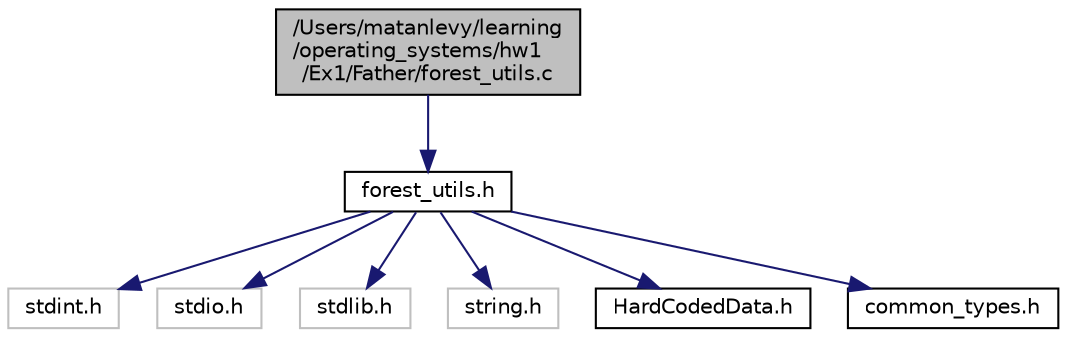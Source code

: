 digraph "/Users/matanlevy/learning/operating_systems/hw1/Ex1/Father/forest_utils.c"
{
 // INTERACTIVE_SVG=YES
 // LATEX_PDF_SIZE
  edge [fontname="Helvetica",fontsize="10",labelfontname="Helvetica",labelfontsize="10"];
  node [fontname="Helvetica",fontsize="10",shape=record];
  Node1 [label="/Users/matanlevy/learning\l/operating_systems/hw1\l/Ex1/Father/forest_utils.c",height=0.2,width=0.4,color="black", fillcolor="grey75", style="filled", fontcolor="black",tooltip="Holds all forest related functions. Allows to go through the forest and change each cell to the next ..."];
  Node1 -> Node2 [color="midnightblue",fontsize="10",style="solid",fontname="Helvetica"];
  Node2 [label="forest_utils.h",height=0.2,width=0.4,color="black", fillcolor="white", style="filled",URL="$forest__utils_8h.html",tooltip="This sub-module will handle all forest related functions."];
  Node2 -> Node3 [color="midnightblue",fontsize="10",style="solid",fontname="Helvetica"];
  Node3 [label="stdint.h",height=0.2,width=0.4,color="grey75", fillcolor="white", style="filled",tooltip=" "];
  Node2 -> Node4 [color="midnightblue",fontsize="10",style="solid",fontname="Helvetica"];
  Node4 [label="stdio.h",height=0.2,width=0.4,color="grey75", fillcolor="white", style="filled",tooltip=" "];
  Node2 -> Node5 [color="midnightblue",fontsize="10",style="solid",fontname="Helvetica"];
  Node5 [label="stdlib.h",height=0.2,width=0.4,color="grey75", fillcolor="white", style="filled",tooltip=" "];
  Node2 -> Node6 [color="midnightblue",fontsize="10",style="solid",fontname="Helvetica"];
  Node6 [label="string.h",height=0.2,width=0.4,color="grey75", fillcolor="white", style="filled",tooltip=" "];
  Node2 -> Node7 [color="midnightblue",fontsize="10",style="solid",fontname="Helvetica"];
  Node7 [label="HardCodedData.h",height=0.2,width=0.4,color="black", fillcolor="white", style="filled",URL="$_father_2_hard_coded_data_8h.html",tooltip="Father hard coded data. Instead of using magic numbers and string in the code, meanigful defined name..."];
  Node2 -> Node8 [color="midnightblue",fontsize="10",style="solid",fontname="Helvetica"];
  Node8 [label="common_types.h",height=0.2,width=0.4,color="black", fillcolor="white", style="filled",URL="$common__types_8h.html",tooltip="Hold common defenitions and types."];
}
